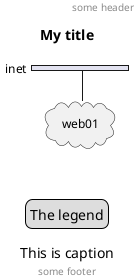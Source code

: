 @startuml
header some header
footer some footer
title My title
caption This is caption
legend
The legend
end legend
nwdiag {
network inet {
web01 [shape = cloud]
}
}
@enduml